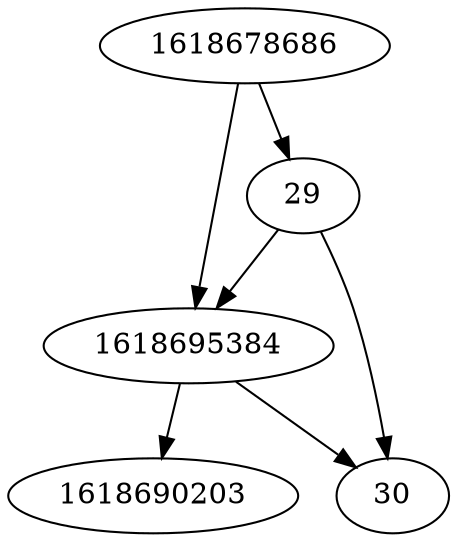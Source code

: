 strict digraph  {
30;
1618695384;
1618690203;
29;
1618678686;
1618695384 -> 30;
1618695384 -> 1618690203;
29 -> 30;
29 -> 1618695384;
1618678686 -> 1618695384;
1618678686 -> 29;
}
